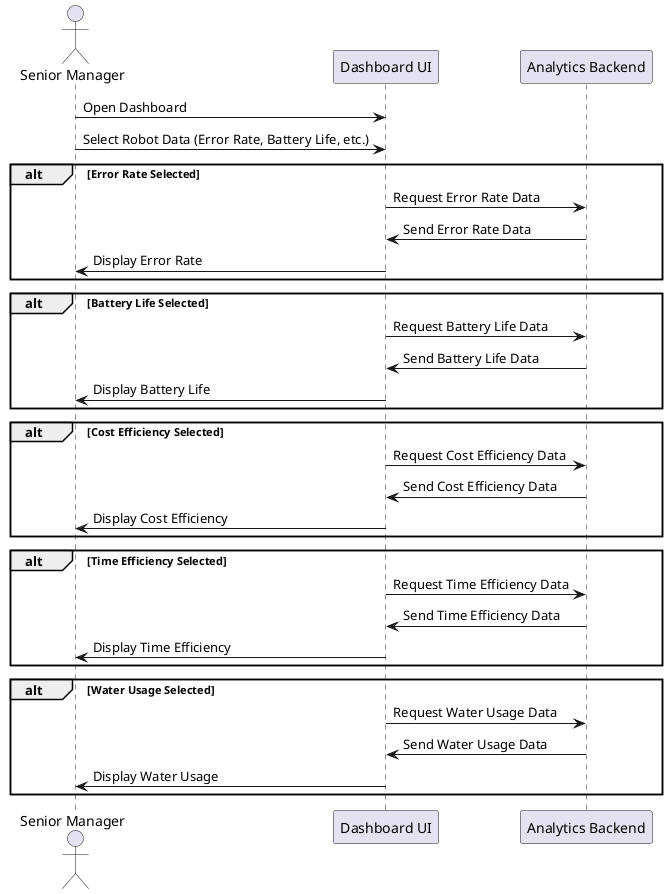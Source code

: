 @startuml AccessingData
actor "Senior Manager" as SM
participant "Dashboard UI" as UI
participant "Analytics Backend" as BE

SM -> UI : Open Dashboard
SM -> UI : Select Robot Data (Error Rate, Battery Life, etc.)
alt Error Rate Selected
    UI -> BE : Request Error Rate Data
    BE -> UI : Send Error Rate Data
    UI -> SM : Display Error Rate
end
alt Battery Life Selected
    UI -> BE : Request Battery Life Data
    BE -> UI : Send Battery Life Data
    UI -> SM : Display Battery Life
end
alt Cost Efficiency Selected
    UI -> BE : Request Cost Efficiency Data
    BE -> UI : Send Cost Efficiency Data
    UI -> SM : Display Cost Efficiency
end
alt Time Efficiency Selected
    UI -> BE : Request Time Efficiency Data
    BE -> UI : Send Time Efficiency Data
    UI -> SM : Display Time Efficiency
end
alt Water Usage Selected
    UI -> BE : Request Water Usage Data
    BE -> UI : Send Water Usage Data
    UI -> SM : Display Water Usage
end
@enduml
